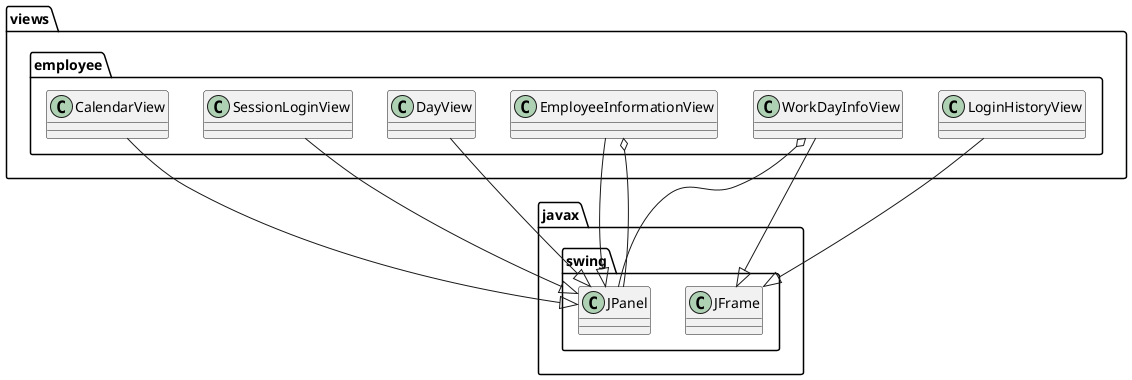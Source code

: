 @startuml
package views.employee {
    class EmployeeInformationView {
    }

    class WorkDayInfoView 
    class LoginHistoryView
    class DayView
    class SessionLoginView
    class CalendarView{
    }
}

class javax.swing.JPanel

views.employee.EmployeeInformationView --|> javax.swing.JPanel
views.employee.WorkDayInfoView --|> javax.swing.JFrame
views.employee.LoginHistoryView --|> javax.swing.JFrame
views.employee.SessionLoginView --|> javax.swing.JPanel
views.employee.DayView --|> javax.swing.JPanel
views.employee.CalendarView --|> javax.swing.JPanel




views.employee.EmployeeInformationView o-- javax.swing.JPanel

views.employee.WorkDayInfoView o-- javax.swing.JPanel
@enduml